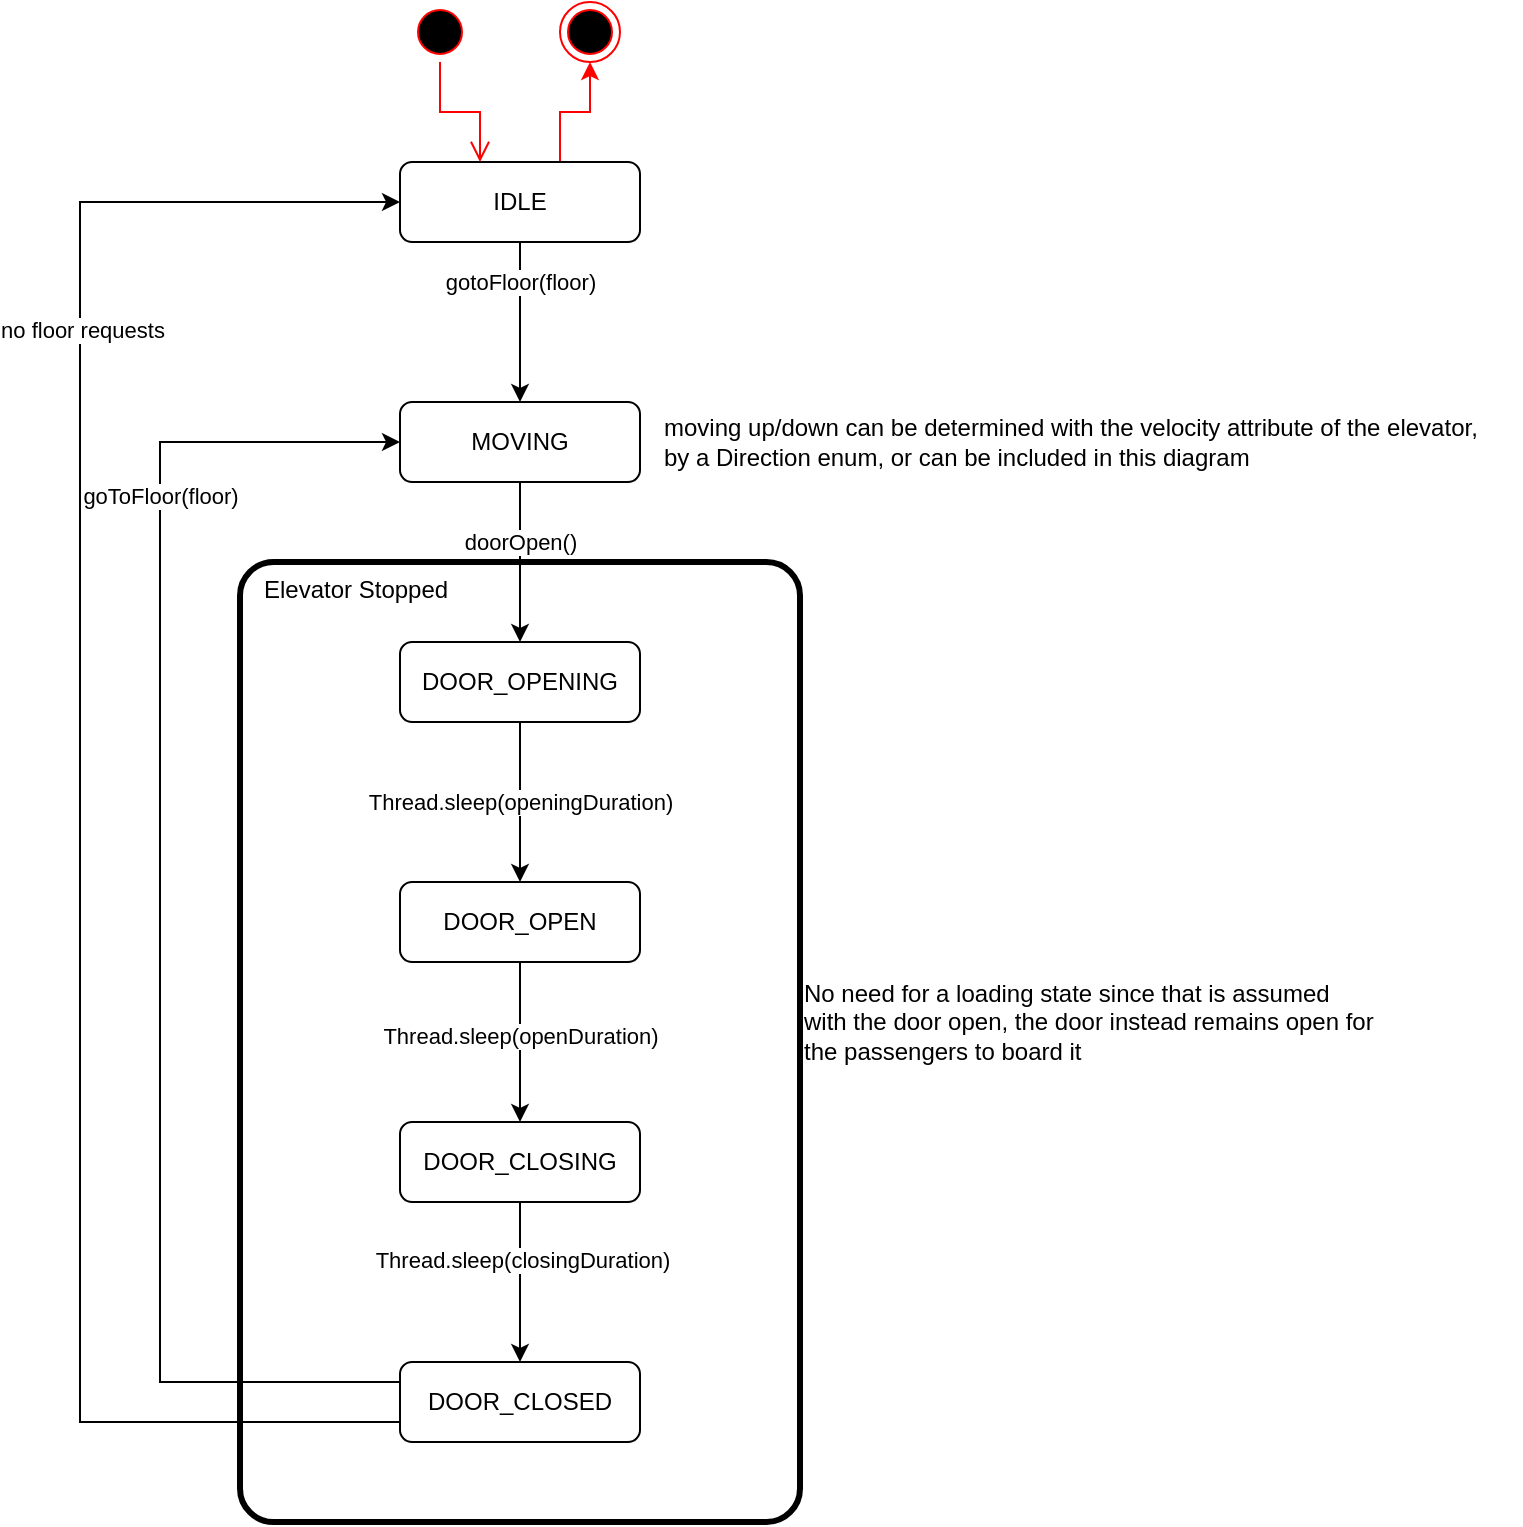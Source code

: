<mxfile version="20.8.16" type="device" pages="2"><diagram name="elevator" id="lBbN2NCT0ZHPfkmmuD4z"><mxGraphModel dx="816" dy="898" grid="1" gridSize="10" guides="1" tooltips="1" connect="1" arrows="1" fold="1" page="0" pageScale="1" pageWidth="850" pageHeight="1100" math="0" shadow="0"><root><mxCell id="0"/><mxCell id="1" parent="0"/><mxCell id="ehmHsF2NZX7fLAidSFRX-17" value="&amp;nbsp; &amp;nbsp;Elevator Stopped" style="rounded=1;whiteSpace=wrap;html=1;fillColor=none;verticalAlign=top;align=left;strokeWidth=3;arcSize=6;" parent="1" vertex="1"><mxGeometry x="280" y="240" width="280" height="480" as="geometry"/></mxCell><mxCell id="ehmHsF2NZX7fLAidSFRX-10" value="gotoFloor(floor)" style="edgeStyle=orthogonalEdgeStyle;rounded=0;orthogonalLoop=1;jettySize=auto;html=1;" parent="1" source="ehmHsF2NZX7fLAidSFRX-1" target="ehmHsF2NZX7fLAidSFRX-7" edge="1"><mxGeometry x="-0.5" relative="1" as="geometry"><Array as="points"><mxPoint x="420" y="100"/><mxPoint x="420" y="100"/></Array><mxPoint as="offset"/></mxGeometry></mxCell><mxCell id="ehmHsF2NZX7fLAidSFRX-35" style="edgeStyle=orthogonalEdgeStyle;rounded=0;orthogonalLoop=1;jettySize=auto;html=1;fontColor=#ff0000;labelBorderColor=none;strokeColor=#FF0000;" parent="1" source="ehmHsF2NZX7fLAidSFRX-1" target="ehmHsF2NZX7fLAidSFRX-34" edge="1"><mxGeometry relative="1" as="geometry"><Array as="points"><mxPoint x="440" y="15"/><mxPoint x="455" y="15"/></Array></mxGeometry></mxCell><mxCell id="ehmHsF2NZX7fLAidSFRX-1" value="IDLE" style="rounded=1;whiteSpace=wrap;html=1;" parent="1" vertex="1"><mxGeometry x="360" y="40" width="120" height="40" as="geometry"/></mxCell><mxCell id="ehmHsF2NZX7fLAidSFRX-12" value="Thread.sleep(openingDuration)" style="edgeStyle=orthogonalEdgeStyle;rounded=0;orthogonalLoop=1;jettySize=auto;html=1;" parent="1" source="ehmHsF2NZX7fLAidSFRX-3" target="ehmHsF2NZX7fLAidSFRX-4" edge="1"><mxGeometry relative="1" as="geometry"/></mxCell><mxCell id="ehmHsF2NZX7fLAidSFRX-3" value="DOOR_OPENING" style="rounded=1;whiteSpace=wrap;html=1;" parent="1" vertex="1"><mxGeometry x="360" y="280" width="120" height="40" as="geometry"/></mxCell><mxCell id="ehmHsF2NZX7fLAidSFRX-13" value="" style="edgeStyle=orthogonalEdgeStyle;rounded=0;orthogonalLoop=1;jettySize=auto;html=1;" parent="1" source="ehmHsF2NZX7fLAidSFRX-4" target="ehmHsF2NZX7fLAidSFRX-5" edge="1"><mxGeometry relative="1" as="geometry"/></mxCell><mxCell id="ehmHsF2NZX7fLAidSFRX-22" value="Thread.sleep(openDuration)" style="edgeLabel;html=1;align=center;verticalAlign=middle;resizable=0;points=[];" parent="ehmHsF2NZX7fLAidSFRX-13" vertex="1" connectable="0"><mxGeometry x="-0.084" relative="1" as="geometry"><mxPoint as="offset"/></mxGeometry></mxCell><mxCell id="ehmHsF2NZX7fLAidSFRX-4" value="DOOR_OPEN" style="rounded=1;whiteSpace=wrap;html=1;" parent="1" vertex="1"><mxGeometry x="360" y="400" width="120" height="40" as="geometry"/></mxCell><mxCell id="ehmHsF2NZX7fLAidSFRX-16" style="edgeStyle=orthogonalEdgeStyle;rounded=0;orthogonalLoop=1;jettySize=auto;html=1;entryX=0.5;entryY=0;entryDx=0;entryDy=0;" parent="1" source="ehmHsF2NZX7fLAidSFRX-5" target="ehmHsF2NZX7fLAidSFRX-8" edge="1"><mxGeometry relative="1" as="geometry"/></mxCell><mxCell id="ehmHsF2NZX7fLAidSFRX-24" value="Thread.sleep(closingDuration)" style="edgeLabel;html=1;align=center;verticalAlign=middle;resizable=0;points=[];" parent="ehmHsF2NZX7fLAidSFRX-16" vertex="1" connectable="0"><mxGeometry x="-0.28" y="1" relative="1" as="geometry"><mxPoint as="offset"/></mxGeometry></mxCell><mxCell id="ehmHsF2NZX7fLAidSFRX-5" value="DOOR_CLOSING" style="rounded=1;whiteSpace=wrap;html=1;" parent="1" vertex="1"><mxGeometry x="360" y="520" width="120" height="40" as="geometry"/></mxCell><mxCell id="ehmHsF2NZX7fLAidSFRX-11" value="" style="edgeStyle=orthogonalEdgeStyle;rounded=0;orthogonalLoop=1;jettySize=auto;html=1;" parent="1" source="ehmHsF2NZX7fLAidSFRX-7" target="ehmHsF2NZX7fLAidSFRX-3" edge="1"><mxGeometry relative="1" as="geometry"/></mxCell><mxCell id="ehmHsF2NZX7fLAidSFRX-19" value="doorOpen()" style="edgeLabel;html=1;align=center;verticalAlign=middle;resizable=0;points=[];" parent="ehmHsF2NZX7fLAidSFRX-11" vertex="1" connectable="0"><mxGeometry x="-0.12" y="1" relative="1" as="geometry"><mxPoint x="-1" y="-5" as="offset"/></mxGeometry></mxCell><mxCell id="ehmHsF2NZX7fLAidSFRX-7" value="MOVING" style="rounded=1;whiteSpace=wrap;html=1;" parent="1" vertex="1"><mxGeometry x="360" y="160" width="120" height="40" as="geometry"/></mxCell><mxCell id="ehmHsF2NZX7fLAidSFRX-27" value="" style="edgeStyle=orthogonalEdgeStyle;rounded=0;orthogonalLoop=1;jettySize=auto;html=1;" parent="1" source="ehmHsF2NZX7fLAidSFRX-8" target="ehmHsF2NZX7fLAidSFRX-7" edge="1"><mxGeometry relative="1" as="geometry"><mxPoint x="420" y="760" as="targetPoint"/><Array as="points"><mxPoint x="240" y="650"/><mxPoint x="240" y="180"/></Array></mxGeometry></mxCell><mxCell id="ehmHsF2NZX7fLAidSFRX-30" value="goToFloor(floor)" style="edgeLabel;html=1;align=center;verticalAlign=middle;resizable=0;points=[];" parent="ehmHsF2NZX7fLAidSFRX-27" vertex="1" connectable="0"><mxGeometry x="0.255" y="2" relative="1" as="geometry"><mxPoint x="2" y="-118" as="offset"/></mxGeometry></mxCell><mxCell id="ehmHsF2NZX7fLAidSFRX-28" style="edgeStyle=orthogonalEdgeStyle;rounded=0;orthogonalLoop=1;jettySize=auto;html=1;" parent="1" source="ehmHsF2NZX7fLAidSFRX-8" target="ehmHsF2NZX7fLAidSFRX-1" edge="1"><mxGeometry relative="1" as="geometry"><Array as="points"><mxPoint x="200" y="670"/><mxPoint x="200" y="60"/></Array></mxGeometry></mxCell><mxCell id="ehmHsF2NZX7fLAidSFRX-29" value="no floor requests" style="edgeLabel;html=1;align=center;verticalAlign=middle;resizable=0;points=[];" parent="ehmHsF2NZX7fLAidSFRX-28" vertex="1" connectable="0"><mxGeometry x="0.388" y="-1" relative="1" as="geometry"><mxPoint y="-61" as="offset"/></mxGeometry></mxCell><mxCell id="ehmHsF2NZX7fLAidSFRX-8" value="DOOR_CLOSED" style="rounded=1;whiteSpace=wrap;html=1;" parent="1" vertex="1"><mxGeometry x="360" y="640" width="120" height="40" as="geometry"/></mxCell><mxCell id="ehmHsF2NZX7fLAidSFRX-23" value="No need for a loading state since that is assumed &lt;br&gt;with the door open, the door instead remains open for&lt;br&gt;the passengers to board it" style="text;html=1;align=left;verticalAlign=middle;resizable=0;points=[];autosize=1;strokeColor=none;fillColor=none;" parent="1" vertex="1"><mxGeometry x="560" y="440" width="310" height="60" as="geometry"/></mxCell><mxCell id="ehmHsF2NZX7fLAidSFRX-31" value="&lt;div style=&quot;&quot;&gt;&lt;span style=&quot;background-color: initial;&quot;&gt;moving up/down can be determined with the velocity attribute of the elevator,&lt;/span&gt;&lt;/div&gt;by a Direction enum, or can be included in this diagram" style="text;html=1;align=left;verticalAlign=middle;resizable=0;points=[];autosize=1;strokeColor=none;fillColor=none;" parent="1" vertex="1"><mxGeometry x="490" y="160" width="430" height="40" as="geometry"/></mxCell><mxCell id="ehmHsF2NZX7fLAidSFRX-32" value="" style="ellipse;html=1;shape=startState;fillColor=#000000;strokeColor=#ff0000;" parent="1" vertex="1"><mxGeometry x="365" y="-40" width="30" height="30" as="geometry"/></mxCell><mxCell id="ehmHsF2NZX7fLAidSFRX-33" value="" style="edgeStyle=orthogonalEdgeStyle;html=1;verticalAlign=bottom;endArrow=open;endSize=8;strokeColor=#ff0000;rounded=0;" parent="1" source="ehmHsF2NZX7fLAidSFRX-32" target="ehmHsF2NZX7fLAidSFRX-1" edge="1"><mxGeometry relative="1" as="geometry"><mxPoint x="375" y="70" as="targetPoint"/><Array as="points"><mxPoint x="380" y="15"/><mxPoint x="400" y="15"/></Array></mxGeometry></mxCell><mxCell id="ehmHsF2NZX7fLAidSFRX-34" value="" style="ellipse;html=1;shape=endState;fillColor=#000000;strokeColor=#ff0000;" parent="1" vertex="1"><mxGeometry x="440" y="-40" width="30" height="30" as="geometry"/></mxCell></root></mxGraphModel></diagram><diagram id="32KdH0Y8XR8fStsFzuW6" name="scheduler"><mxGraphModel dx="765" dy="867" grid="1" gridSize="10" guides="1" tooltips="1" connect="1" arrows="1" fold="1" page="0" pageScale="1" pageWidth="850" pageHeight="1100" math="0" shadow="0"><root><mxCell id="0"/><mxCell id="1" parent="0"/><mxCell id="1dIYSxIruXnFwi-ifQKK-1" style="edgeStyle=orthogonalEdgeStyle;rounded=0;orthogonalLoop=1;jettySize=auto;html=1;fontColor=#ff0000;labelBorderColor=none;strokeColor=#FF0000;" parent="1" source="1dIYSxIruXnFwi-ifQKK-2" target="1dIYSxIruXnFwi-ifQKK-5" edge="1"><mxGeometry relative="1" as="geometry"><Array as="points"><mxPoint x="440" y="15"/><mxPoint x="455" y="15"/></Array></mxGeometry></mxCell><mxCell id="EJc7qBy33nPL_txPVQXd-2" style="rounded=0;orthogonalLoop=1;jettySize=auto;html=1;labelBorderColor=none;fontColor=#ff0000;" parent="1" source="1dIYSxIruXnFwi-ifQKK-2" target="1dIYSxIruXnFwi-ifQKK-6" edge="1"><mxGeometry relative="1" as="geometry"/></mxCell><mxCell id="EJc7qBy33nPL_txPVQXd-3" value="&lt;font color=&quot;#ffffff&quot;&gt;Receives a Instruction&lt;br&gt;from the FloorSubsystem&lt;/font&gt;" style="edgeLabel;html=1;align=center;verticalAlign=middle;resizable=0;points=[];fontColor=#ff0000;" parent="EJc7qBy33nPL_txPVQXd-2" vertex="1" connectable="0"><mxGeometry x="-0.255" y="-2" relative="1" as="geometry"><mxPoint as="offset"/></mxGeometry></mxCell><mxCell id="1dIYSxIruXnFwi-ifQKK-2" value="IDLE" style="rounded=1;whiteSpace=wrap;html=1;" parent="1" vertex="1"><mxGeometry x="320" y="40" width="200" height="40" as="geometry"/></mxCell><mxCell id="1dIYSxIruXnFwi-ifQKK-3" value="" style="ellipse;html=1;shape=startState;fillColor=#000000;strokeColor=#ff0000;" parent="1" vertex="1"><mxGeometry x="365" y="-40" width="30" height="30" as="geometry"/></mxCell><mxCell id="1dIYSxIruXnFwi-ifQKK-4" value="" style="edgeStyle=orthogonalEdgeStyle;html=1;verticalAlign=bottom;endArrow=open;endSize=8;strokeColor=#ff0000;rounded=0;" parent="1" source="1dIYSxIruXnFwi-ifQKK-3" target="1dIYSxIruXnFwi-ifQKK-2" edge="1"><mxGeometry relative="1" as="geometry"><mxPoint x="375" y="70" as="targetPoint"/><Array as="points"><mxPoint x="380" y="15"/><mxPoint x="400" y="15"/></Array></mxGeometry></mxCell><mxCell id="1dIYSxIruXnFwi-ifQKK-5" value="" style="ellipse;html=1;shape=endState;fillColor=#000000;strokeColor=#ff0000;" parent="1" vertex="1"><mxGeometry x="440" y="-40" width="30" height="30" as="geometry"/></mxCell><mxCell id="EJc7qBy33nPL_txPVQXd-12" style="edgeStyle=orthogonalEdgeStyle;shape=connector;rounded=0;orthogonalLoop=1;jettySize=auto;html=1;labelBackgroundColor=default;labelBorderColor=none;strokeColor=#F0F0F0;fontFamily=Helvetica;fontSize=11;fontColor=#FFFFFF;endArrow=classic;" parent="1" source="1dIYSxIruXnFwi-ifQKK-6" target="1dIYSxIruXnFwi-ifQKK-2" edge="1"><mxGeometry relative="1" as="geometry"><Array as="points"><mxPoint x="600" y="60"/></Array></mxGeometry></mxCell><mxCell id="EJc7qBy33nPL_txPVQXd-13" value="request is fulfilled and sent&lt;br&gt;to the appropriate elevator" style="edgeLabel;html=1;align=center;verticalAlign=middle;resizable=0;points=[];fontSize=11;fontFamily=Helvetica;fontColor=#FFFFFF;" parent="EJc7qBy33nPL_txPVQXd-12" vertex="1" connectable="0"><mxGeometry x="-0.145" relative="1" as="geometry"><mxPoint y="51" as="offset"/></mxGeometry></mxCell><mxCell id="1dIYSxIruXnFwi-ifQKK-6" value="PROCESSING_REQUEST" style="rounded=1;whiteSpace=wrap;html=1;" parent="1" vertex="1"><mxGeometry x="440" y="240" width="200" height="40" as="geometry"/></mxCell><mxCell id="12hjzuG6G52gMV5YxIhP-1" value="FAULT" style="rounded=1;whiteSpace=wrap;html=1;" parent="1" vertex="1"><mxGeometry x="40" y="240" width="200" height="40" as="geometry"/></mxCell><mxCell id="EJc7qBy33nPL_txPVQXd-10" style="edgeStyle=none;shape=connector;rounded=0;orthogonalLoop=1;jettySize=auto;html=1;labelBackgroundColor=default;labelBorderColor=none;strokeColor=#F0F0F0;fontFamily=Helvetica;fontSize=11;fontColor=#FFFFFF;endArrow=classic;" parent="1" source="1dIYSxIruXnFwi-ifQKK-2" target="12hjzuG6G52gMV5YxIhP-1" edge="1"><mxGeometry relative="1" as="geometry"/></mxCell><mxCell id="EJc7qBy33nPL_txPVQXd-11" value="a fault is detected&lt;br&gt;&lt;br&gt;will expand on this in a later&lt;br&gt;iteration" style="edgeLabel;html=1;align=center;verticalAlign=middle;resizable=0;points=[];fontSize=11;fontFamily=Helvetica;fontColor=#FFFFFF;" parent="EJc7qBy33nPL_txPVQXd-10" vertex="1" connectable="0"><mxGeometry x="-0.237" y="-1" relative="1" as="geometry"><mxPoint x="-26" y="20" as="offset"/></mxGeometry></mxCell></root></mxGraphModel></diagram></mxfile>